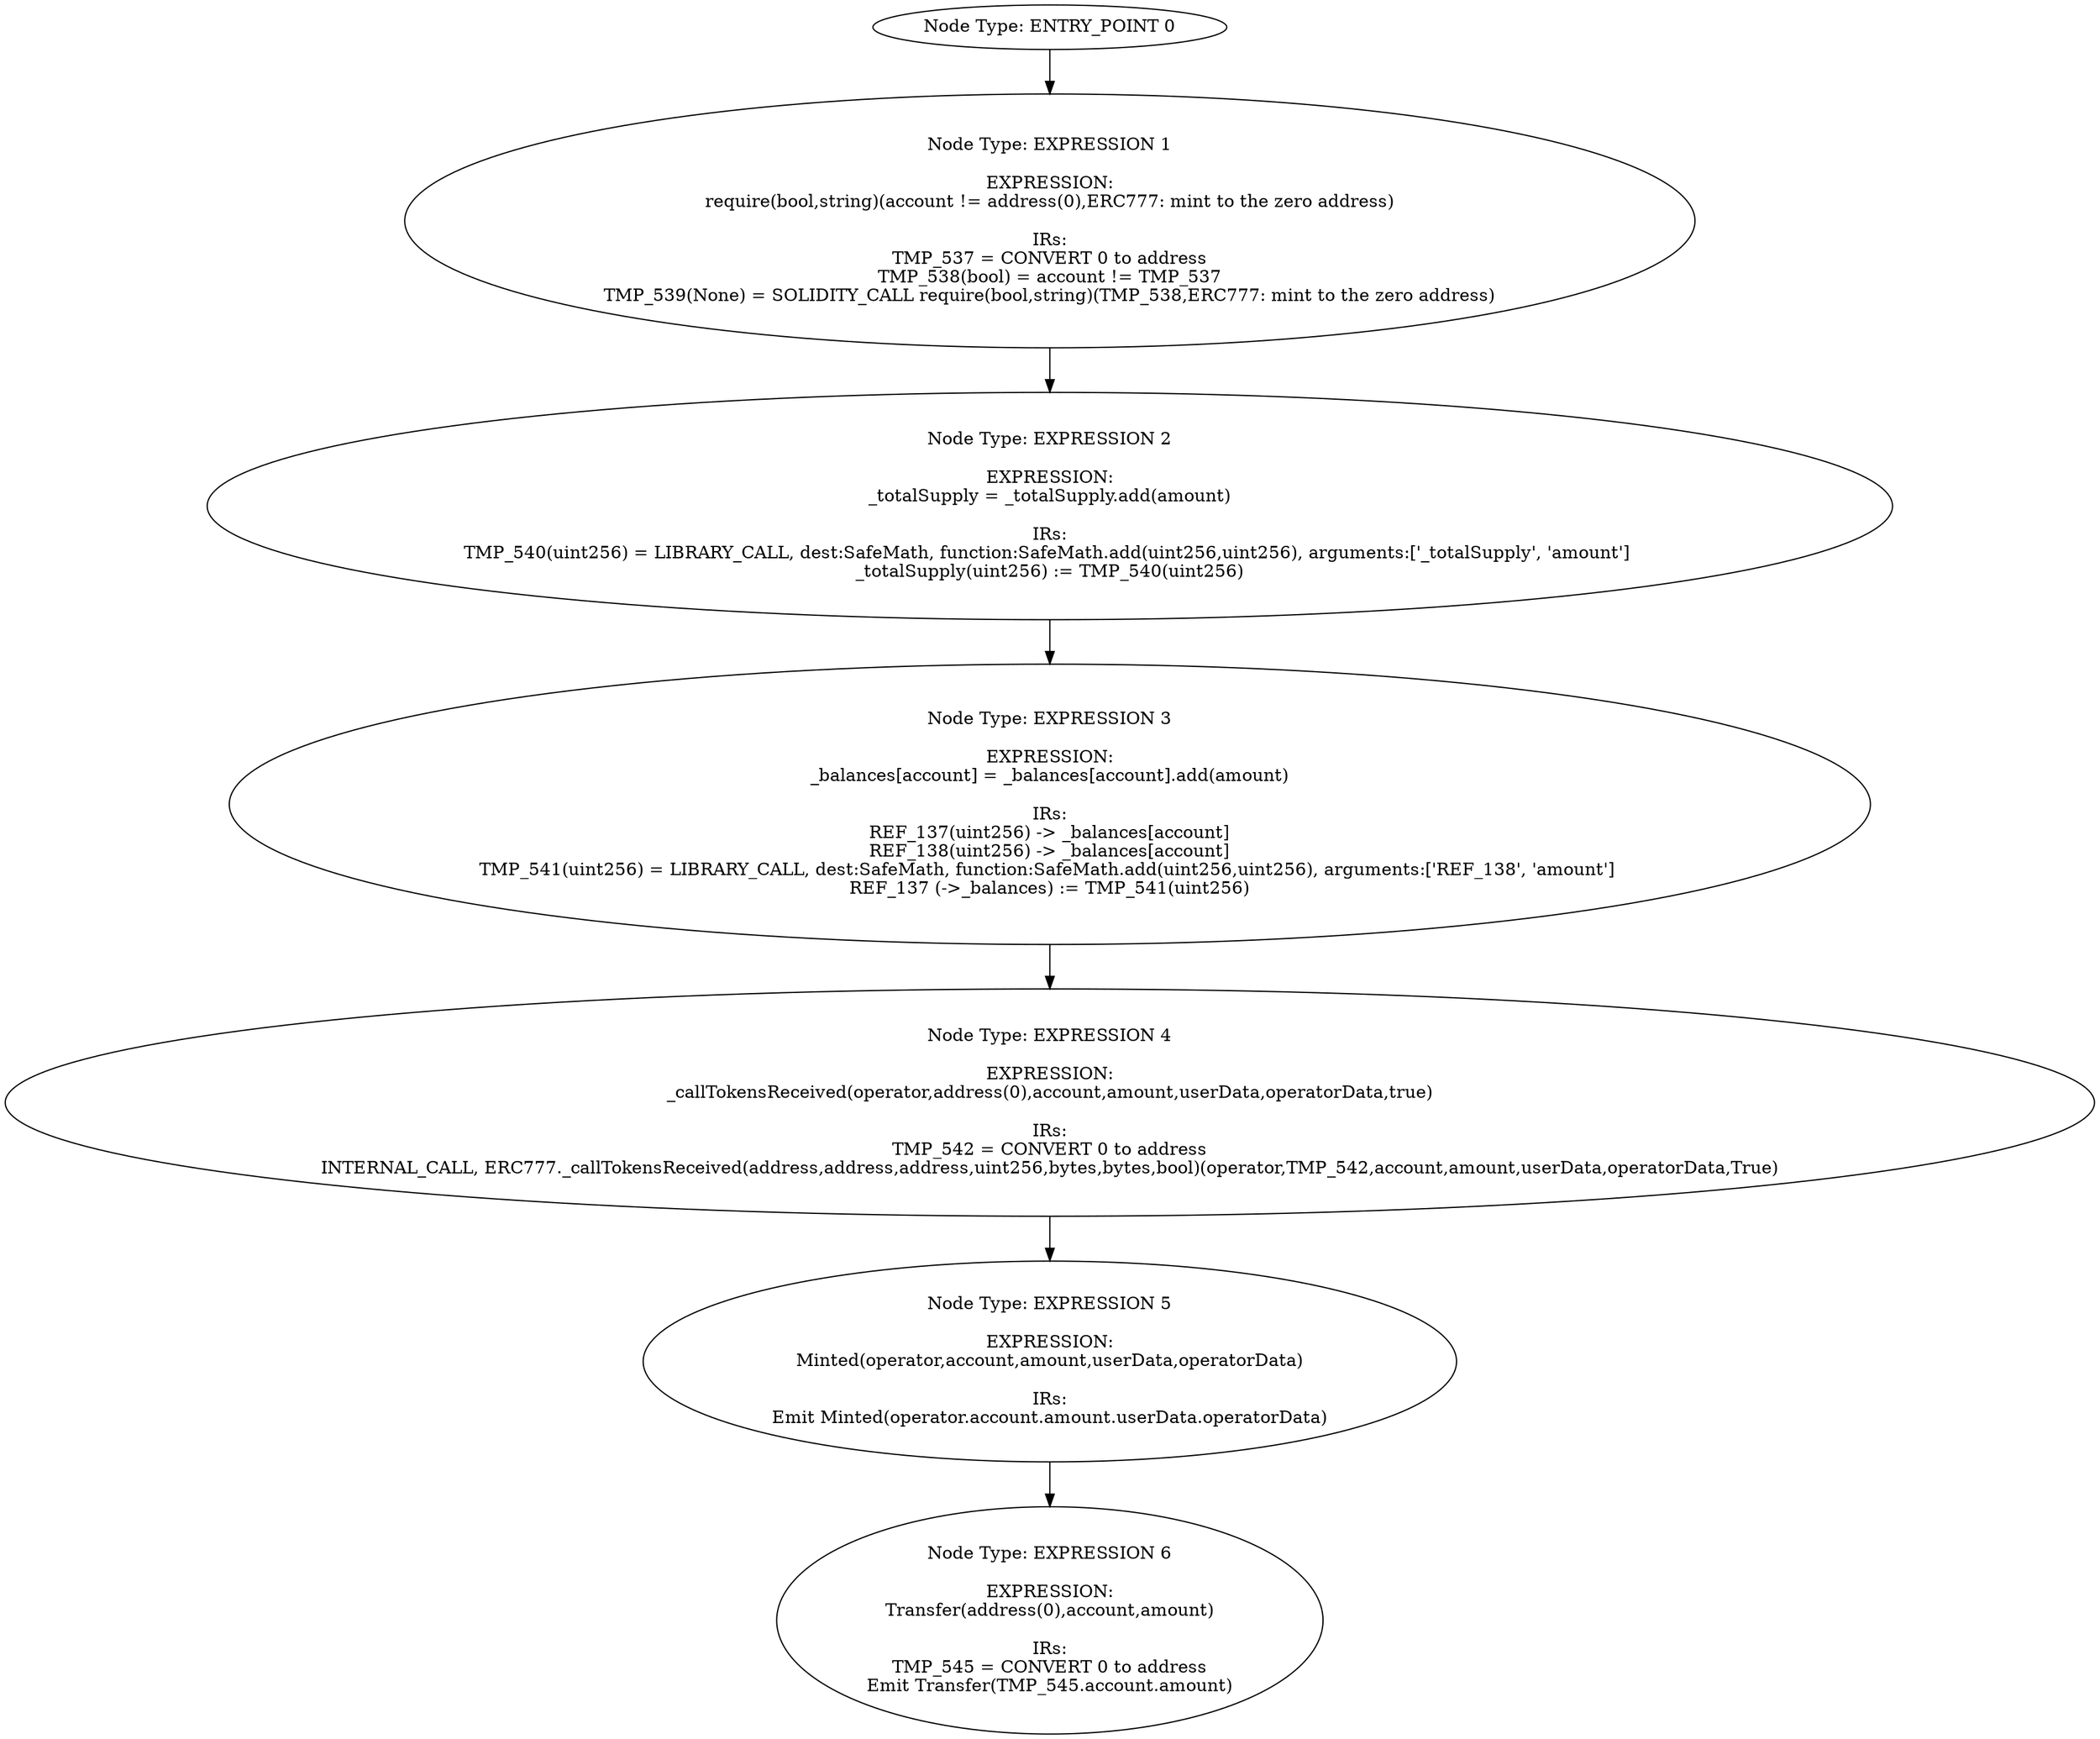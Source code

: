 digraph{
0[label="Node Type: ENTRY_POINT 0
"];
0->1;
1[label="Node Type: EXPRESSION 1

EXPRESSION:
require(bool,string)(account != address(0),ERC777: mint to the zero address)

IRs:
TMP_537 = CONVERT 0 to address
TMP_538(bool) = account != TMP_537
TMP_539(None) = SOLIDITY_CALL require(bool,string)(TMP_538,ERC777: mint to the zero address)"];
1->2;
2[label="Node Type: EXPRESSION 2

EXPRESSION:
_totalSupply = _totalSupply.add(amount)

IRs:
TMP_540(uint256) = LIBRARY_CALL, dest:SafeMath, function:SafeMath.add(uint256,uint256), arguments:['_totalSupply', 'amount'] 
_totalSupply(uint256) := TMP_540(uint256)"];
2->3;
3[label="Node Type: EXPRESSION 3

EXPRESSION:
_balances[account] = _balances[account].add(amount)

IRs:
REF_137(uint256) -> _balances[account]
REF_138(uint256) -> _balances[account]
TMP_541(uint256) = LIBRARY_CALL, dest:SafeMath, function:SafeMath.add(uint256,uint256), arguments:['REF_138', 'amount'] 
REF_137 (->_balances) := TMP_541(uint256)"];
3->4;
4[label="Node Type: EXPRESSION 4

EXPRESSION:
_callTokensReceived(operator,address(0),account,amount,userData,operatorData,true)

IRs:
TMP_542 = CONVERT 0 to address
INTERNAL_CALL, ERC777._callTokensReceived(address,address,address,uint256,bytes,bytes,bool)(operator,TMP_542,account,amount,userData,operatorData,True)"];
4->5;
5[label="Node Type: EXPRESSION 5

EXPRESSION:
Minted(operator,account,amount,userData,operatorData)

IRs:
Emit Minted(operator.account.amount.userData.operatorData)"];
5->6;
6[label="Node Type: EXPRESSION 6

EXPRESSION:
Transfer(address(0),account,amount)

IRs:
TMP_545 = CONVERT 0 to address
Emit Transfer(TMP_545.account.amount)"];
}

